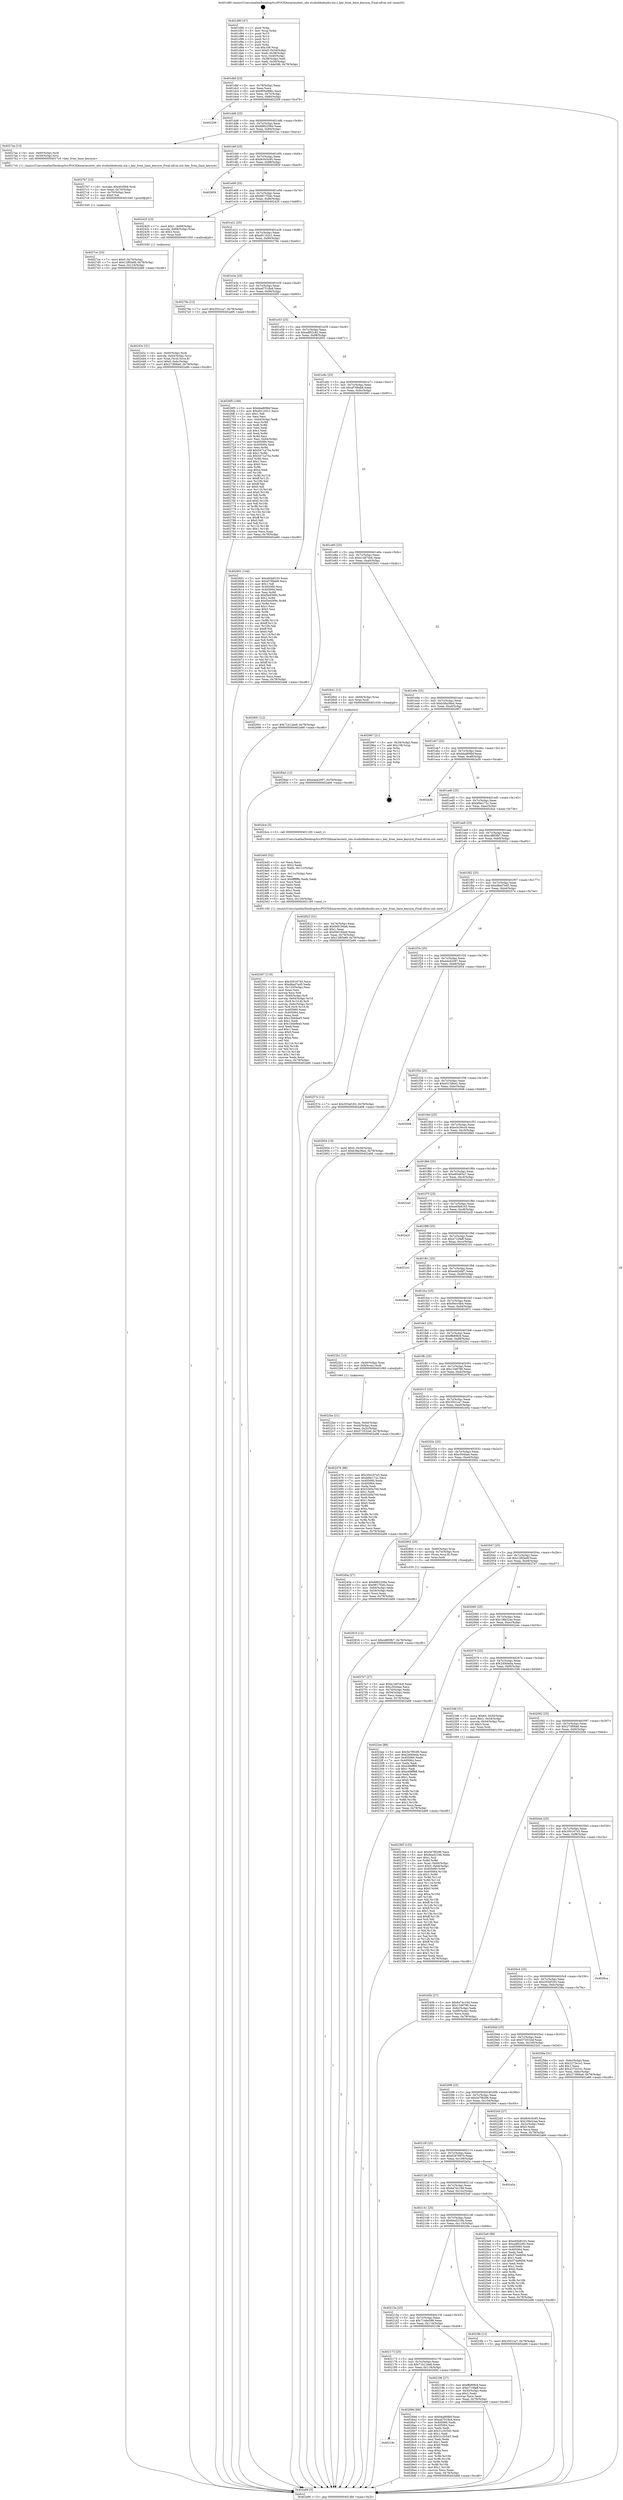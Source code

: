 digraph "0x401d90" {
  label = "0x401d90 (/mnt/c/Users/mathe/Desktop/tcc/POCII/binaries/extr_obs-studiolibobsobs-nix.c_key_from_base_keysym_Final-ollvm.out::main(0))"
  labelloc = "t"
  node[shape=record]

  Entry [label="",width=0.3,height=0.3,shape=circle,fillcolor=black,style=filled]
  "0x401dbf" [label="{
     0x401dbf [23]\l
     | [instrs]\l
     &nbsp;&nbsp;0x401dbf \<+3\>: mov -0x78(%rbp),%eax\l
     &nbsp;&nbsp;0x401dc2 \<+2\>: mov %eax,%ecx\l
     &nbsp;&nbsp;0x401dc4 \<+6\>: sub $0x805a996c,%ecx\l
     &nbsp;&nbsp;0x401dca \<+3\>: mov %eax,-0x7c(%rbp)\l
     &nbsp;&nbsp;0x401dcd \<+3\>: mov %ecx,-0x80(%rbp)\l
     &nbsp;&nbsp;0x401dd0 \<+6\>: je 0000000000402209 \<main+0x479\>\l
  }"]
  "0x402209" [label="{
     0x402209\l
  }", style=dashed]
  "0x401dd6" [label="{
     0x401dd6 [25]\l
     | [instrs]\l
     &nbsp;&nbsp;0x401dd6 \<+5\>: jmp 0000000000401ddb \<main+0x4b\>\l
     &nbsp;&nbsp;0x401ddb \<+3\>: mov -0x7c(%rbp),%eax\l
     &nbsp;&nbsp;0x401dde \<+5\>: sub $0x8882206e,%eax\l
     &nbsp;&nbsp;0x401de3 \<+6\>: mov %eax,-0x84(%rbp)\l
     &nbsp;&nbsp;0x401de9 \<+6\>: je 00000000004027aa \<main+0xa1a\>\l
  }"]
  Exit [label="",width=0.3,height=0.3,shape=circle,fillcolor=black,style=filled,peripheries=2]
  "0x4027aa" [label="{
     0x4027aa [13]\l
     | [instrs]\l
     &nbsp;&nbsp;0x4027aa \<+4\>: mov -0x60(%rbp),%rdi\l
     &nbsp;&nbsp;0x4027ae \<+4\>: mov -0x50(%rbp),%rsi\l
     &nbsp;&nbsp;0x4027b2 \<+5\>: call 00000000004017c0 \<key_from_base_keysym\>\l
     | [calls]\l
     &nbsp;&nbsp;0x4017c0 \{1\} (/mnt/c/Users/mathe/Desktop/tcc/POCII/binaries/extr_obs-studiolibobsobs-nix.c_key_from_base_keysym_Final-ollvm.out::key_from_base_keysym)\l
  }"]
  "0x401def" [label="{
     0x401def [25]\l
     | [instrs]\l
     &nbsp;&nbsp;0x401def \<+5\>: jmp 0000000000401df4 \<main+0x64\>\l
     &nbsp;&nbsp;0x401df4 \<+3\>: mov -0x7c(%rbp),%eax\l
     &nbsp;&nbsp;0x401df7 \<+5\>: sub $0x8c0c5c95,%eax\l
     &nbsp;&nbsp;0x401dfc \<+6\>: mov %eax,-0x88(%rbp)\l
     &nbsp;&nbsp;0x401e02 \<+6\>: je 0000000000402859 \<main+0xac9\>\l
  }"]
  "0x40284d" [label="{
     0x40284d [12]\l
     | [instrs]\l
     &nbsp;&nbsp;0x40284d \<+7\>: movl $0xe4a42097,-0x78(%rbp)\l
     &nbsp;&nbsp;0x402854 \<+5\>: jmp 0000000000402a66 \<main+0xcd6\>\l
  }"]
  "0x402859" [label="{
     0x402859\l
  }", style=dashed]
  "0x401e08" [label="{
     0x401e08 [25]\l
     | [instrs]\l
     &nbsp;&nbsp;0x401e08 \<+5\>: jmp 0000000000401e0d \<main+0x7d\>\l
     &nbsp;&nbsp;0x401e0d \<+3\>: mov -0x7c(%rbp),%eax\l
     &nbsp;&nbsp;0x401e10 \<+5\>: sub $0x9817f3dc,%eax\l
     &nbsp;&nbsp;0x401e15 \<+6\>: mov %eax,-0x8c(%rbp)\l
     &nbsp;&nbsp;0x401e1b \<+6\>: je 0000000000402425 \<main+0x695\>\l
  }"]
  "0x402816" [label="{
     0x402816 [12]\l
     | [instrs]\l
     &nbsp;&nbsp;0x402816 \<+7\>: movl $0xcd8f3fb7,-0x78(%rbp)\l
     &nbsp;&nbsp;0x40281d \<+5\>: jmp 0000000000402a66 \<main+0xcd6\>\l
  }"]
  "0x402425" [label="{
     0x402425 [23]\l
     | [instrs]\l
     &nbsp;&nbsp;0x402425 \<+7\>: movl $0x1,-0x68(%rbp)\l
     &nbsp;&nbsp;0x40242c \<+4\>: movslq -0x68(%rbp),%rax\l
     &nbsp;&nbsp;0x402430 \<+4\>: shl $0x3,%rax\l
     &nbsp;&nbsp;0x402434 \<+3\>: mov %rax,%rdi\l
     &nbsp;&nbsp;0x402437 \<+5\>: call 0000000000401050 \<malloc@plt\>\l
     | [calls]\l
     &nbsp;&nbsp;0x401050 \{1\} (unknown)\l
  }"]
  "0x401e21" [label="{
     0x401e21 [25]\l
     | [instrs]\l
     &nbsp;&nbsp;0x401e21 \<+5\>: jmp 0000000000401e26 \<main+0x96\>\l
     &nbsp;&nbsp;0x401e26 \<+3\>: mov -0x7c(%rbp),%eax\l
     &nbsp;&nbsp;0x401e29 \<+5\>: sub $0xa91162c1,%eax\l
     &nbsp;&nbsp;0x401e2e \<+6\>: mov %eax,-0x90(%rbp)\l
     &nbsp;&nbsp;0x401e34 \<+6\>: je 000000000040279e \<main+0xa0e\>\l
  }"]
  "0x4027ce" [label="{
     0x4027ce [25]\l
     | [instrs]\l
     &nbsp;&nbsp;0x4027ce \<+7\>: movl $0x0,-0x74(%rbp)\l
     &nbsp;&nbsp;0x4027d5 \<+7\>: movl $0x12f65e6f,-0x78(%rbp)\l
     &nbsp;&nbsp;0x4027dc \<+6\>: mov %eax,-0x124(%rbp)\l
     &nbsp;&nbsp;0x4027e2 \<+5\>: jmp 0000000000402a66 \<main+0xcd6\>\l
  }"]
  "0x40279e" [label="{
     0x40279e [12]\l
     | [instrs]\l
     &nbsp;&nbsp;0x40279e \<+7\>: movl $0x3501ca7,-0x78(%rbp)\l
     &nbsp;&nbsp;0x4027a5 \<+5\>: jmp 0000000000402a66 \<main+0xcd6\>\l
  }"]
  "0x401e3a" [label="{
     0x401e3a [25]\l
     | [instrs]\l
     &nbsp;&nbsp;0x401e3a \<+5\>: jmp 0000000000401e3f \<main+0xaf\>\l
     &nbsp;&nbsp;0x401e3f \<+3\>: mov -0x7c(%rbp),%eax\l
     &nbsp;&nbsp;0x401e42 \<+5\>: sub $0xad7518a4,%eax\l
     &nbsp;&nbsp;0x401e47 \<+6\>: mov %eax,-0x94(%rbp)\l
     &nbsp;&nbsp;0x401e4d \<+6\>: je 00000000004026f5 \<main+0x965\>\l
  }"]
  "0x4027b7" [label="{
     0x4027b7 [23]\l
     | [instrs]\l
     &nbsp;&nbsp;0x4027b7 \<+10\>: movabs $0x4030b6,%rdi\l
     &nbsp;&nbsp;0x4027c1 \<+3\>: mov %eax,-0x70(%rbp)\l
     &nbsp;&nbsp;0x4027c4 \<+3\>: mov -0x70(%rbp),%esi\l
     &nbsp;&nbsp;0x4027c7 \<+2\>: mov $0x0,%al\l
     &nbsp;&nbsp;0x4027c9 \<+5\>: call 0000000000401040 \<printf@plt\>\l
     | [calls]\l
     &nbsp;&nbsp;0x401040 \{1\} (unknown)\l
  }"]
  "0x4026f5" [label="{
     0x4026f5 [169]\l
     | [instrs]\l
     &nbsp;&nbsp;0x4026f5 \<+5\>: mov $0xbba808bf,%eax\l
     &nbsp;&nbsp;0x4026fa \<+5\>: mov $0xa91162c1,%ecx\l
     &nbsp;&nbsp;0x4026ff \<+2\>: mov $0x1,%dl\l
     &nbsp;&nbsp;0x402701 \<+2\>: xor %esi,%esi\l
     &nbsp;&nbsp;0x402703 \<+3\>: mov -0x64(%rbp),%edi\l
     &nbsp;&nbsp;0x402706 \<+3\>: mov %esi,%r8d\l
     &nbsp;&nbsp;0x402709 \<+3\>: sub %edi,%r8d\l
     &nbsp;&nbsp;0x40270c \<+2\>: mov %esi,%edi\l
     &nbsp;&nbsp;0x40270e \<+3\>: sub $0x1,%edi\l
     &nbsp;&nbsp;0x402711 \<+3\>: add %edi,%r8d\l
     &nbsp;&nbsp;0x402714 \<+3\>: sub %r8d,%esi\l
     &nbsp;&nbsp;0x402717 \<+3\>: mov %esi,-0x64(%rbp)\l
     &nbsp;&nbsp;0x40271a \<+7\>: mov 0x405060,%esi\l
     &nbsp;&nbsp;0x402721 \<+7\>: mov 0x405064,%edi\l
     &nbsp;&nbsp;0x402728 \<+3\>: mov %esi,%r8d\l
     &nbsp;&nbsp;0x40272b \<+7\>: add $0x5471a75a,%r8d\l
     &nbsp;&nbsp;0x402732 \<+4\>: sub $0x1,%r8d\l
     &nbsp;&nbsp;0x402736 \<+7\>: sub $0x5471a75a,%r8d\l
     &nbsp;&nbsp;0x40273d \<+4\>: imul %r8d,%esi\l
     &nbsp;&nbsp;0x402741 \<+3\>: and $0x1,%esi\l
     &nbsp;&nbsp;0x402744 \<+3\>: cmp $0x0,%esi\l
     &nbsp;&nbsp;0x402747 \<+4\>: sete %r9b\l
     &nbsp;&nbsp;0x40274b \<+3\>: cmp $0xa,%edi\l
     &nbsp;&nbsp;0x40274e \<+4\>: setl %r10b\l
     &nbsp;&nbsp;0x402752 \<+3\>: mov %r9b,%r11b\l
     &nbsp;&nbsp;0x402755 \<+4\>: xor $0xff,%r11b\l
     &nbsp;&nbsp;0x402759 \<+3\>: mov %r10b,%bl\l
     &nbsp;&nbsp;0x40275c \<+3\>: xor $0xff,%bl\l
     &nbsp;&nbsp;0x40275f \<+3\>: xor $0x0,%dl\l
     &nbsp;&nbsp;0x402762 \<+3\>: mov %r11b,%r14b\l
     &nbsp;&nbsp;0x402765 \<+4\>: and $0x0,%r14b\l
     &nbsp;&nbsp;0x402769 \<+3\>: and %dl,%r9b\l
     &nbsp;&nbsp;0x40276c \<+3\>: mov %bl,%r15b\l
     &nbsp;&nbsp;0x40276f \<+4\>: and $0x0,%r15b\l
     &nbsp;&nbsp;0x402773 \<+3\>: and %dl,%r10b\l
     &nbsp;&nbsp;0x402776 \<+3\>: or %r9b,%r14b\l
     &nbsp;&nbsp;0x402779 \<+3\>: or %r10b,%r15b\l
     &nbsp;&nbsp;0x40277c \<+3\>: xor %r15b,%r14b\l
     &nbsp;&nbsp;0x40277f \<+3\>: or %bl,%r11b\l
     &nbsp;&nbsp;0x402782 \<+4\>: xor $0xff,%r11b\l
     &nbsp;&nbsp;0x402786 \<+3\>: or $0x0,%dl\l
     &nbsp;&nbsp;0x402789 \<+3\>: and %dl,%r11b\l
     &nbsp;&nbsp;0x40278c \<+3\>: or %r11b,%r14b\l
     &nbsp;&nbsp;0x40278f \<+4\>: test $0x1,%r14b\l
     &nbsp;&nbsp;0x402793 \<+3\>: cmovne %ecx,%eax\l
     &nbsp;&nbsp;0x402796 \<+3\>: mov %eax,-0x78(%rbp)\l
     &nbsp;&nbsp;0x402799 \<+5\>: jmp 0000000000402a66 \<main+0xcd6\>\l
  }"]
  "0x401e53" [label="{
     0x401e53 [25]\l
     | [instrs]\l
     &nbsp;&nbsp;0x401e53 \<+5\>: jmp 0000000000401e58 \<main+0xc8\>\l
     &nbsp;&nbsp;0x401e58 \<+3\>: mov -0x7c(%rbp),%eax\l
     &nbsp;&nbsp;0x401e5b \<+5\>: sub $0xadf02c82,%eax\l
     &nbsp;&nbsp;0x401e60 \<+6\>: mov %eax,-0x98(%rbp)\l
     &nbsp;&nbsp;0x401e66 \<+6\>: je 0000000000402601 \<main+0x871\>\l
  }"]
  "0x40218c" [label="{
     0x40218c\l
  }", style=dashed]
  "0x402601" [label="{
     0x402601 [144]\l
     | [instrs]\l
     &nbsp;&nbsp;0x402601 \<+5\>: mov $0xe65b8103,%eax\l
     &nbsp;&nbsp;0x402606 \<+5\>: mov $0xaf768ab8,%ecx\l
     &nbsp;&nbsp;0x40260b \<+2\>: mov $0x1,%dl\l
     &nbsp;&nbsp;0x40260d \<+7\>: mov 0x405060,%esi\l
     &nbsp;&nbsp;0x402614 \<+7\>: mov 0x405064,%edi\l
     &nbsp;&nbsp;0x40261b \<+3\>: mov %esi,%r8d\l
     &nbsp;&nbsp;0x40261e \<+7\>: sub $0xf5e4569c,%r8d\l
     &nbsp;&nbsp;0x402625 \<+4\>: sub $0x1,%r8d\l
     &nbsp;&nbsp;0x402629 \<+7\>: add $0xf5e4569c,%r8d\l
     &nbsp;&nbsp;0x402630 \<+4\>: imul %r8d,%esi\l
     &nbsp;&nbsp;0x402634 \<+3\>: and $0x1,%esi\l
     &nbsp;&nbsp;0x402637 \<+3\>: cmp $0x0,%esi\l
     &nbsp;&nbsp;0x40263a \<+4\>: sete %r9b\l
     &nbsp;&nbsp;0x40263e \<+3\>: cmp $0xa,%edi\l
     &nbsp;&nbsp;0x402641 \<+4\>: setl %r10b\l
     &nbsp;&nbsp;0x402645 \<+3\>: mov %r9b,%r11b\l
     &nbsp;&nbsp;0x402648 \<+4\>: xor $0xff,%r11b\l
     &nbsp;&nbsp;0x40264c \<+3\>: mov %r10b,%bl\l
     &nbsp;&nbsp;0x40264f \<+3\>: xor $0xff,%bl\l
     &nbsp;&nbsp;0x402652 \<+3\>: xor $0x0,%dl\l
     &nbsp;&nbsp;0x402655 \<+3\>: mov %r11b,%r14b\l
     &nbsp;&nbsp;0x402658 \<+4\>: and $0x0,%r14b\l
     &nbsp;&nbsp;0x40265c \<+3\>: and %dl,%r9b\l
     &nbsp;&nbsp;0x40265f \<+3\>: mov %bl,%r15b\l
     &nbsp;&nbsp;0x402662 \<+4\>: and $0x0,%r15b\l
     &nbsp;&nbsp;0x402666 \<+3\>: and %dl,%r10b\l
     &nbsp;&nbsp;0x402669 \<+3\>: or %r9b,%r14b\l
     &nbsp;&nbsp;0x40266c \<+3\>: or %r10b,%r15b\l
     &nbsp;&nbsp;0x40266f \<+3\>: xor %r15b,%r14b\l
     &nbsp;&nbsp;0x402672 \<+3\>: or %bl,%r11b\l
     &nbsp;&nbsp;0x402675 \<+4\>: xor $0xff,%r11b\l
     &nbsp;&nbsp;0x402679 \<+3\>: or $0x0,%dl\l
     &nbsp;&nbsp;0x40267c \<+3\>: and %dl,%r11b\l
     &nbsp;&nbsp;0x40267f \<+3\>: or %r11b,%r14b\l
     &nbsp;&nbsp;0x402682 \<+4\>: test $0x1,%r14b\l
     &nbsp;&nbsp;0x402686 \<+3\>: cmovne %ecx,%eax\l
     &nbsp;&nbsp;0x402689 \<+3\>: mov %eax,-0x78(%rbp)\l
     &nbsp;&nbsp;0x40268c \<+5\>: jmp 0000000000402a66 \<main+0xcd6\>\l
  }"]
  "0x401e6c" [label="{
     0x401e6c [25]\l
     | [instrs]\l
     &nbsp;&nbsp;0x401e6c \<+5\>: jmp 0000000000401e71 \<main+0xe1\>\l
     &nbsp;&nbsp;0x401e71 \<+3\>: mov -0x7c(%rbp),%eax\l
     &nbsp;&nbsp;0x401e74 \<+5\>: sub $0xaf768ab8,%eax\l
     &nbsp;&nbsp;0x401e79 \<+6\>: mov %eax,-0x9c(%rbp)\l
     &nbsp;&nbsp;0x401e7f \<+6\>: je 0000000000402691 \<main+0x901\>\l
  }"]
  "0x40269d" [label="{
     0x40269d [88]\l
     | [instrs]\l
     &nbsp;&nbsp;0x40269d \<+5\>: mov $0xbba808bf,%eax\l
     &nbsp;&nbsp;0x4026a2 \<+5\>: mov $0xad7518a4,%ecx\l
     &nbsp;&nbsp;0x4026a7 \<+7\>: mov 0x405060,%edx\l
     &nbsp;&nbsp;0x4026ae \<+7\>: mov 0x405064,%esi\l
     &nbsp;&nbsp;0x4026b5 \<+2\>: mov %edx,%edi\l
     &nbsp;&nbsp;0x4026b7 \<+6\>: add $0x31c5c545,%edi\l
     &nbsp;&nbsp;0x4026bd \<+3\>: sub $0x1,%edi\l
     &nbsp;&nbsp;0x4026c0 \<+6\>: sub $0x31c5c545,%edi\l
     &nbsp;&nbsp;0x4026c6 \<+3\>: imul %edi,%edx\l
     &nbsp;&nbsp;0x4026c9 \<+3\>: and $0x1,%edx\l
     &nbsp;&nbsp;0x4026cc \<+3\>: cmp $0x0,%edx\l
     &nbsp;&nbsp;0x4026cf \<+4\>: sete %r8b\l
     &nbsp;&nbsp;0x4026d3 \<+3\>: cmp $0xa,%esi\l
     &nbsp;&nbsp;0x4026d6 \<+4\>: setl %r9b\l
     &nbsp;&nbsp;0x4026da \<+3\>: mov %r8b,%r10b\l
     &nbsp;&nbsp;0x4026dd \<+3\>: and %r9b,%r10b\l
     &nbsp;&nbsp;0x4026e0 \<+3\>: xor %r9b,%r8b\l
     &nbsp;&nbsp;0x4026e3 \<+3\>: or %r8b,%r10b\l
     &nbsp;&nbsp;0x4026e6 \<+4\>: test $0x1,%r10b\l
     &nbsp;&nbsp;0x4026ea \<+3\>: cmovne %ecx,%eax\l
     &nbsp;&nbsp;0x4026ed \<+3\>: mov %eax,-0x78(%rbp)\l
     &nbsp;&nbsp;0x4026f0 \<+5\>: jmp 0000000000402a66 \<main+0xcd6\>\l
  }"]
  "0x402691" [label="{
     0x402691 [12]\l
     | [instrs]\l
     &nbsp;&nbsp;0x402691 \<+7\>: movl $0x71b12ee6,-0x78(%rbp)\l
     &nbsp;&nbsp;0x402698 \<+5\>: jmp 0000000000402a66 \<main+0xcd6\>\l
  }"]
  "0x401e85" [label="{
     0x401e85 [25]\l
     | [instrs]\l
     &nbsp;&nbsp;0x401e85 \<+5\>: jmp 0000000000401e8a \<main+0xfa\>\l
     &nbsp;&nbsp;0x401e8a \<+3\>: mov -0x7c(%rbp),%eax\l
     &nbsp;&nbsp;0x401e8d \<+5\>: sub $0xb1487dc6,%eax\l
     &nbsp;&nbsp;0x401e92 \<+6\>: mov %eax,-0xa0(%rbp)\l
     &nbsp;&nbsp;0x401e98 \<+6\>: je 0000000000402841 \<main+0xab1\>\l
  }"]
  "0x402507" [label="{
     0x402507 [119]\l
     | [instrs]\l
     &nbsp;&nbsp;0x402507 \<+5\>: mov $0x35016745,%ecx\l
     &nbsp;&nbsp;0x40250c \<+5\>: mov $0xd8ad7a45,%edx\l
     &nbsp;&nbsp;0x402511 \<+6\>: mov -0x120(%rbp),%esi\l
     &nbsp;&nbsp;0x402517 \<+3\>: imul %eax,%esi\l
     &nbsp;&nbsp;0x40251a \<+3\>: movslq %esi,%r8\l
     &nbsp;&nbsp;0x40251d \<+4\>: mov -0x60(%rbp),%r9\l
     &nbsp;&nbsp;0x402521 \<+4\>: movslq -0x64(%rbp),%r10\l
     &nbsp;&nbsp;0x402525 \<+4\>: mov (%r9,%r10,8),%r9\l
     &nbsp;&nbsp;0x402529 \<+4\>: movslq -0x6c(%rbp),%r10\l
     &nbsp;&nbsp;0x40252d \<+4\>: mov %r8,(%r9,%r10,8)\l
     &nbsp;&nbsp;0x402531 \<+7\>: mov 0x405060,%eax\l
     &nbsp;&nbsp;0x402538 \<+7\>: mov 0x405064,%esi\l
     &nbsp;&nbsp;0x40253f \<+2\>: mov %eax,%edi\l
     &nbsp;&nbsp;0x402541 \<+6\>: add $0x15bb9ea5,%edi\l
     &nbsp;&nbsp;0x402547 \<+3\>: sub $0x1,%edi\l
     &nbsp;&nbsp;0x40254a \<+6\>: sub $0x15bb9ea5,%edi\l
     &nbsp;&nbsp;0x402550 \<+3\>: imul %edi,%eax\l
     &nbsp;&nbsp;0x402553 \<+3\>: and $0x1,%eax\l
     &nbsp;&nbsp;0x402556 \<+3\>: cmp $0x0,%eax\l
     &nbsp;&nbsp;0x402559 \<+4\>: sete %r11b\l
     &nbsp;&nbsp;0x40255d \<+3\>: cmp $0xa,%esi\l
     &nbsp;&nbsp;0x402560 \<+3\>: setl %bl\l
     &nbsp;&nbsp;0x402563 \<+3\>: mov %r11b,%r14b\l
     &nbsp;&nbsp;0x402566 \<+3\>: and %bl,%r14b\l
     &nbsp;&nbsp;0x402569 \<+3\>: xor %bl,%r11b\l
     &nbsp;&nbsp;0x40256c \<+3\>: or %r11b,%r14b\l
     &nbsp;&nbsp;0x40256f \<+4\>: test $0x1,%r14b\l
     &nbsp;&nbsp;0x402573 \<+3\>: cmovne %edx,%ecx\l
     &nbsp;&nbsp;0x402576 \<+3\>: mov %ecx,-0x78(%rbp)\l
     &nbsp;&nbsp;0x402579 \<+5\>: jmp 0000000000402a66 \<main+0xcd6\>\l
  }"]
  "0x402841" [label="{
     0x402841 [12]\l
     | [instrs]\l
     &nbsp;&nbsp;0x402841 \<+4\>: mov -0x60(%rbp),%rax\l
     &nbsp;&nbsp;0x402845 \<+3\>: mov %rax,%rdi\l
     &nbsp;&nbsp;0x402848 \<+5\>: call 0000000000401030 \<free@plt\>\l
     | [calls]\l
     &nbsp;&nbsp;0x401030 \{1\} (unknown)\l
  }"]
  "0x401e9e" [label="{
     0x401e9e [25]\l
     | [instrs]\l
     &nbsp;&nbsp;0x401e9e \<+5\>: jmp 0000000000401ea3 \<main+0x113\>\l
     &nbsp;&nbsp;0x401ea3 \<+3\>: mov -0x7c(%rbp),%eax\l
     &nbsp;&nbsp;0x401ea6 \<+5\>: sub $0xb38a38a4,%eax\l
     &nbsp;&nbsp;0x401eab \<+6\>: mov %eax,-0xa4(%rbp)\l
     &nbsp;&nbsp;0x401eb1 \<+6\>: je 0000000000402967 \<main+0xbd7\>\l
  }"]
  "0x4024d3" [label="{
     0x4024d3 [52]\l
     | [instrs]\l
     &nbsp;&nbsp;0x4024d3 \<+2\>: xor %ecx,%ecx\l
     &nbsp;&nbsp;0x4024d5 \<+5\>: mov $0x2,%edx\l
     &nbsp;&nbsp;0x4024da \<+6\>: mov %edx,-0x11c(%rbp)\l
     &nbsp;&nbsp;0x4024e0 \<+1\>: cltd\l
     &nbsp;&nbsp;0x4024e1 \<+6\>: mov -0x11c(%rbp),%esi\l
     &nbsp;&nbsp;0x4024e7 \<+2\>: idiv %esi\l
     &nbsp;&nbsp;0x4024e9 \<+6\>: imul $0xfffffffe,%edx,%edx\l
     &nbsp;&nbsp;0x4024ef \<+2\>: mov %ecx,%edi\l
     &nbsp;&nbsp;0x4024f1 \<+2\>: sub %edx,%edi\l
     &nbsp;&nbsp;0x4024f3 \<+2\>: mov %ecx,%edx\l
     &nbsp;&nbsp;0x4024f5 \<+3\>: sub $0x1,%edx\l
     &nbsp;&nbsp;0x4024f8 \<+2\>: add %edx,%edi\l
     &nbsp;&nbsp;0x4024fa \<+2\>: sub %edi,%ecx\l
     &nbsp;&nbsp;0x4024fc \<+6\>: mov %ecx,-0x120(%rbp)\l
     &nbsp;&nbsp;0x402502 \<+5\>: call 0000000000401160 \<next_i\>\l
     | [calls]\l
     &nbsp;&nbsp;0x401160 \{1\} (/mnt/c/Users/mathe/Desktop/tcc/POCII/binaries/extr_obs-studiolibobsobs-nix.c_key_from_base_keysym_Final-ollvm.out::next_i)\l
  }"]
  "0x402967" [label="{
     0x402967 [21]\l
     | [instrs]\l
     &nbsp;&nbsp;0x402967 \<+3\>: mov -0x34(%rbp),%eax\l
     &nbsp;&nbsp;0x40296a \<+7\>: add $0x108,%rsp\l
     &nbsp;&nbsp;0x402971 \<+1\>: pop %rbx\l
     &nbsp;&nbsp;0x402972 \<+2\>: pop %r12\l
     &nbsp;&nbsp;0x402974 \<+2\>: pop %r13\l
     &nbsp;&nbsp;0x402976 \<+2\>: pop %r14\l
     &nbsp;&nbsp;0x402978 \<+2\>: pop %r15\l
     &nbsp;&nbsp;0x40297a \<+1\>: pop %rbp\l
     &nbsp;&nbsp;0x40297b \<+1\>: ret\l
  }"]
  "0x401eb7" [label="{
     0x401eb7 [25]\l
     | [instrs]\l
     &nbsp;&nbsp;0x401eb7 \<+5\>: jmp 0000000000401ebc \<main+0x12c\>\l
     &nbsp;&nbsp;0x401ebc \<+3\>: mov -0x7c(%rbp),%eax\l
     &nbsp;&nbsp;0x401ebf \<+5\>: sub $0xbba808bf,%eax\l
     &nbsp;&nbsp;0x401ec4 \<+6\>: mov %eax,-0xa8(%rbp)\l
     &nbsp;&nbsp;0x401eca \<+6\>: je 0000000000402a3b \<main+0xcab\>\l
  }"]
  "0x40243c" [label="{
     0x40243c [31]\l
     | [instrs]\l
     &nbsp;&nbsp;0x40243c \<+4\>: mov -0x60(%rbp),%rdi\l
     &nbsp;&nbsp;0x402440 \<+4\>: movslq -0x64(%rbp),%rcx\l
     &nbsp;&nbsp;0x402444 \<+4\>: mov %rax,(%rdi,%rcx,8)\l
     &nbsp;&nbsp;0x402448 \<+7\>: movl $0x0,-0x6c(%rbp)\l
     &nbsp;&nbsp;0x40244f \<+7\>: movl $0x273f06a6,-0x78(%rbp)\l
     &nbsp;&nbsp;0x402456 \<+5\>: jmp 0000000000402a66 \<main+0xcd6\>\l
  }"]
  "0x402a3b" [label="{
     0x402a3b\l
  }", style=dashed]
  "0x401ed0" [label="{
     0x401ed0 [25]\l
     | [instrs]\l
     &nbsp;&nbsp;0x401ed0 \<+5\>: jmp 0000000000401ed5 \<main+0x145\>\l
     &nbsp;&nbsp;0x401ed5 \<+3\>: mov -0x7c(%rbp),%eax\l
     &nbsp;&nbsp;0x401ed8 \<+5\>: sub $0xbf4e172c,%eax\l
     &nbsp;&nbsp;0x401edd \<+6\>: mov %eax,-0xac(%rbp)\l
     &nbsp;&nbsp;0x401ee3 \<+6\>: je 00000000004024ce \<main+0x73e\>\l
  }"]
  "0x402365" [label="{
     0x402365 [153]\l
     | [instrs]\l
     &nbsp;&nbsp;0x402365 \<+5\>: mov $0x5e7f9296,%ecx\l
     &nbsp;&nbsp;0x40236a \<+5\>: mov $0x6ea5216b,%edx\l
     &nbsp;&nbsp;0x40236f \<+3\>: mov $0x1,%sil\l
     &nbsp;&nbsp;0x402372 \<+3\>: xor %r8d,%r8d\l
     &nbsp;&nbsp;0x402375 \<+4\>: mov %rax,-0x60(%rbp)\l
     &nbsp;&nbsp;0x402379 \<+7\>: movl $0x0,-0x64(%rbp)\l
     &nbsp;&nbsp;0x402380 \<+8\>: mov 0x405060,%r9d\l
     &nbsp;&nbsp;0x402388 \<+8\>: mov 0x405064,%r10d\l
     &nbsp;&nbsp;0x402390 \<+4\>: sub $0x1,%r8d\l
     &nbsp;&nbsp;0x402394 \<+3\>: mov %r9d,%r11d\l
     &nbsp;&nbsp;0x402397 \<+3\>: add %r8d,%r11d\l
     &nbsp;&nbsp;0x40239a \<+4\>: imul %r11d,%r9d\l
     &nbsp;&nbsp;0x40239e \<+4\>: and $0x1,%r9d\l
     &nbsp;&nbsp;0x4023a2 \<+4\>: cmp $0x0,%r9d\l
     &nbsp;&nbsp;0x4023a6 \<+3\>: sete %bl\l
     &nbsp;&nbsp;0x4023a9 \<+4\>: cmp $0xa,%r10d\l
     &nbsp;&nbsp;0x4023ad \<+4\>: setl %r14b\l
     &nbsp;&nbsp;0x4023b1 \<+3\>: mov %bl,%r15b\l
     &nbsp;&nbsp;0x4023b4 \<+4\>: xor $0xff,%r15b\l
     &nbsp;&nbsp;0x4023b8 \<+3\>: mov %r14b,%r12b\l
     &nbsp;&nbsp;0x4023bb \<+4\>: xor $0xff,%r12b\l
     &nbsp;&nbsp;0x4023bf \<+4\>: xor $0x1,%sil\l
     &nbsp;&nbsp;0x4023c3 \<+3\>: mov %r15b,%r13b\l
     &nbsp;&nbsp;0x4023c6 \<+4\>: and $0xff,%r13b\l
     &nbsp;&nbsp;0x4023ca \<+3\>: and %sil,%bl\l
     &nbsp;&nbsp;0x4023cd \<+3\>: mov %r12b,%al\l
     &nbsp;&nbsp;0x4023d0 \<+2\>: and $0xff,%al\l
     &nbsp;&nbsp;0x4023d2 \<+3\>: and %sil,%r14b\l
     &nbsp;&nbsp;0x4023d5 \<+3\>: or %bl,%r13b\l
     &nbsp;&nbsp;0x4023d8 \<+3\>: or %r14b,%al\l
     &nbsp;&nbsp;0x4023db \<+3\>: xor %al,%r13b\l
     &nbsp;&nbsp;0x4023de \<+3\>: or %r12b,%r15b\l
     &nbsp;&nbsp;0x4023e1 \<+4\>: xor $0xff,%r15b\l
     &nbsp;&nbsp;0x4023e5 \<+4\>: or $0x1,%sil\l
     &nbsp;&nbsp;0x4023e9 \<+3\>: and %sil,%r15b\l
     &nbsp;&nbsp;0x4023ec \<+3\>: or %r15b,%r13b\l
     &nbsp;&nbsp;0x4023ef \<+4\>: test $0x1,%r13b\l
     &nbsp;&nbsp;0x4023f3 \<+3\>: cmovne %edx,%ecx\l
     &nbsp;&nbsp;0x4023f6 \<+3\>: mov %ecx,-0x78(%rbp)\l
     &nbsp;&nbsp;0x4023f9 \<+5\>: jmp 0000000000402a66 \<main+0xcd6\>\l
  }"]
  "0x4024ce" [label="{
     0x4024ce [5]\l
     | [instrs]\l
     &nbsp;&nbsp;0x4024ce \<+5\>: call 0000000000401160 \<next_i\>\l
     | [calls]\l
     &nbsp;&nbsp;0x401160 \{1\} (/mnt/c/Users/mathe/Desktop/tcc/POCII/binaries/extr_obs-studiolibobsobs-nix.c_key_from_base_keysym_Final-ollvm.out::next_i)\l
  }"]
  "0x401ee9" [label="{
     0x401ee9 [25]\l
     | [instrs]\l
     &nbsp;&nbsp;0x401ee9 \<+5\>: jmp 0000000000401eee \<main+0x15e\>\l
     &nbsp;&nbsp;0x401eee \<+3\>: mov -0x7c(%rbp),%eax\l
     &nbsp;&nbsp;0x401ef1 \<+5\>: sub $0xcd8f3fb7,%eax\l
     &nbsp;&nbsp;0x401ef6 \<+6\>: mov %eax,-0xb0(%rbp)\l
     &nbsp;&nbsp;0x401efc \<+6\>: je 0000000000402822 \<main+0xa92\>\l
  }"]
  "0x4022be" [label="{
     0x4022be [21]\l
     | [instrs]\l
     &nbsp;&nbsp;0x4022be \<+3\>: mov %eax,-0x44(%rbp)\l
     &nbsp;&nbsp;0x4022c1 \<+3\>: mov -0x44(%rbp),%eax\l
     &nbsp;&nbsp;0x4022c4 \<+3\>: mov %eax,-0x2c(%rbp)\l
     &nbsp;&nbsp;0x4022c7 \<+7\>: movl $0x573532ef,-0x78(%rbp)\l
     &nbsp;&nbsp;0x4022ce \<+5\>: jmp 0000000000402a66 \<main+0xcd6\>\l
  }"]
  "0x402822" [label="{
     0x402822 [31]\l
     | [instrs]\l
     &nbsp;&nbsp;0x402822 \<+3\>: mov -0x74(%rbp),%eax\l
     &nbsp;&nbsp;0x402825 \<+5\>: add $0x940184a6,%eax\l
     &nbsp;&nbsp;0x40282a \<+3\>: add $0x1,%eax\l
     &nbsp;&nbsp;0x40282d \<+5\>: sub $0x940184a6,%eax\l
     &nbsp;&nbsp;0x402832 \<+3\>: mov %eax,-0x74(%rbp)\l
     &nbsp;&nbsp;0x402835 \<+7\>: movl $0x12f65e6f,-0x78(%rbp)\l
     &nbsp;&nbsp;0x40283c \<+5\>: jmp 0000000000402a66 \<main+0xcd6\>\l
  }"]
  "0x401f02" [label="{
     0x401f02 [25]\l
     | [instrs]\l
     &nbsp;&nbsp;0x401f02 \<+5\>: jmp 0000000000401f07 \<main+0x177\>\l
     &nbsp;&nbsp;0x401f07 \<+3\>: mov -0x7c(%rbp),%eax\l
     &nbsp;&nbsp;0x401f0a \<+5\>: sub $0xd8ad7a45,%eax\l
     &nbsp;&nbsp;0x401f0f \<+6\>: mov %eax,-0xb4(%rbp)\l
     &nbsp;&nbsp;0x401f15 \<+6\>: je 000000000040257e \<main+0x7ee\>\l
  }"]
  "0x401d90" [label="{
     0x401d90 [47]\l
     | [instrs]\l
     &nbsp;&nbsp;0x401d90 \<+1\>: push %rbp\l
     &nbsp;&nbsp;0x401d91 \<+3\>: mov %rsp,%rbp\l
     &nbsp;&nbsp;0x401d94 \<+2\>: push %r15\l
     &nbsp;&nbsp;0x401d96 \<+2\>: push %r14\l
     &nbsp;&nbsp;0x401d98 \<+2\>: push %r13\l
     &nbsp;&nbsp;0x401d9a \<+2\>: push %r12\l
     &nbsp;&nbsp;0x401d9c \<+1\>: push %rbx\l
     &nbsp;&nbsp;0x401d9d \<+7\>: sub $0x108,%rsp\l
     &nbsp;&nbsp;0x401da4 \<+7\>: movl $0x0,-0x34(%rbp)\l
     &nbsp;&nbsp;0x401dab \<+3\>: mov %edi,-0x38(%rbp)\l
     &nbsp;&nbsp;0x401dae \<+4\>: mov %rsi,-0x40(%rbp)\l
     &nbsp;&nbsp;0x401db2 \<+3\>: mov -0x38(%rbp),%edi\l
     &nbsp;&nbsp;0x401db5 \<+3\>: mov %edi,-0x30(%rbp)\l
     &nbsp;&nbsp;0x401db8 \<+7\>: movl $0x714de588,-0x78(%rbp)\l
  }"]
  "0x40257e" [label="{
     0x40257e [12]\l
     | [instrs]\l
     &nbsp;&nbsp;0x40257e \<+7\>: movl $0x355af183,-0x78(%rbp)\l
     &nbsp;&nbsp;0x402585 \<+5\>: jmp 0000000000402a66 \<main+0xcd6\>\l
  }"]
  "0x401f1b" [label="{
     0x401f1b [25]\l
     | [instrs]\l
     &nbsp;&nbsp;0x401f1b \<+5\>: jmp 0000000000401f20 \<main+0x190\>\l
     &nbsp;&nbsp;0x401f20 \<+3\>: mov -0x7c(%rbp),%eax\l
     &nbsp;&nbsp;0x401f23 \<+5\>: sub $0xe4a42097,%eax\l
     &nbsp;&nbsp;0x401f28 \<+6\>: mov %eax,-0xb8(%rbp)\l
     &nbsp;&nbsp;0x401f2e \<+6\>: je 0000000000402954 \<main+0xbc4\>\l
  }"]
  "0x402a66" [label="{
     0x402a66 [5]\l
     | [instrs]\l
     &nbsp;&nbsp;0x402a66 \<+5\>: jmp 0000000000401dbf \<main+0x2f\>\l
  }"]
  "0x402954" [label="{
     0x402954 [19]\l
     | [instrs]\l
     &nbsp;&nbsp;0x402954 \<+7\>: movl $0x0,-0x34(%rbp)\l
     &nbsp;&nbsp;0x40295b \<+7\>: movl $0xb38a38a4,-0x78(%rbp)\l
     &nbsp;&nbsp;0x402962 \<+5\>: jmp 0000000000402a66 \<main+0xcd6\>\l
  }"]
  "0x401f34" [label="{
     0x401f34 [25]\l
     | [instrs]\l
     &nbsp;&nbsp;0x401f34 \<+5\>: jmp 0000000000401f39 \<main+0x1a9\>\l
     &nbsp;&nbsp;0x401f39 \<+3\>: mov -0x7c(%rbp),%eax\l
     &nbsp;&nbsp;0x401f3c \<+5\>: sub $0xe5159ba2,%eax\l
     &nbsp;&nbsp;0x401f41 \<+6\>: mov %eax,-0xbc(%rbp)\l
     &nbsp;&nbsp;0x401f47 \<+6\>: je 0000000000402948 \<main+0xbb8\>\l
  }"]
  "0x402173" [label="{
     0x402173 [25]\l
     | [instrs]\l
     &nbsp;&nbsp;0x402173 \<+5\>: jmp 0000000000402178 \<main+0x3e8\>\l
     &nbsp;&nbsp;0x402178 \<+3\>: mov -0x7c(%rbp),%eax\l
     &nbsp;&nbsp;0x40217b \<+5\>: sub $0x71b12ee6,%eax\l
     &nbsp;&nbsp;0x402180 \<+6\>: mov %eax,-0x118(%rbp)\l
     &nbsp;&nbsp;0x402186 \<+6\>: je 000000000040269d \<main+0x90d\>\l
  }"]
  "0x402948" [label="{
     0x402948\l
  }", style=dashed]
  "0x401f4d" [label="{
     0x401f4d [25]\l
     | [instrs]\l
     &nbsp;&nbsp;0x401f4d \<+5\>: jmp 0000000000401f52 \<main+0x1c2\>\l
     &nbsp;&nbsp;0x401f52 \<+3\>: mov -0x7c(%rbp),%eax\l
     &nbsp;&nbsp;0x401f55 \<+5\>: sub $0xe5c39cc9,%eax\l
     &nbsp;&nbsp;0x401f5a \<+6\>: mov %eax,-0xc0(%rbp)\l
     &nbsp;&nbsp;0x401f60 \<+6\>: je 0000000000402865 \<main+0xad5\>\l
  }"]
  "0x402196" [label="{
     0x402196 [27]\l
     | [instrs]\l
     &nbsp;&nbsp;0x402196 \<+5\>: mov $0xffb89fc8,%eax\l
     &nbsp;&nbsp;0x40219b \<+5\>: mov $0xe710faff,%ecx\l
     &nbsp;&nbsp;0x4021a0 \<+3\>: mov -0x30(%rbp),%edx\l
     &nbsp;&nbsp;0x4021a3 \<+3\>: cmp $0x2,%edx\l
     &nbsp;&nbsp;0x4021a6 \<+3\>: cmovne %ecx,%eax\l
     &nbsp;&nbsp;0x4021a9 \<+3\>: mov %eax,-0x78(%rbp)\l
     &nbsp;&nbsp;0x4021ac \<+5\>: jmp 0000000000402a66 \<main+0xcd6\>\l
  }"]
  "0x402865" [label="{
     0x402865\l
  }", style=dashed]
  "0x401f66" [label="{
     0x401f66 [25]\l
     | [instrs]\l
     &nbsp;&nbsp;0x401f66 \<+5\>: jmp 0000000000401f6b \<main+0x1db\>\l
     &nbsp;&nbsp;0x401f6b \<+3\>: mov -0x7c(%rbp),%eax\l
     &nbsp;&nbsp;0x401f6e \<+5\>: sub $0xe60465a7,%eax\l
     &nbsp;&nbsp;0x401f73 \<+6\>: mov %eax,-0xc4(%rbp)\l
     &nbsp;&nbsp;0x401f79 \<+6\>: je 00000000004022a5 \<main+0x515\>\l
  }"]
  "0x40215a" [label="{
     0x40215a [25]\l
     | [instrs]\l
     &nbsp;&nbsp;0x40215a \<+5\>: jmp 000000000040215f \<main+0x3cf\>\l
     &nbsp;&nbsp;0x40215f \<+3\>: mov -0x7c(%rbp),%eax\l
     &nbsp;&nbsp;0x402162 \<+5\>: sub $0x714de588,%eax\l
     &nbsp;&nbsp;0x402167 \<+6\>: mov %eax,-0x114(%rbp)\l
     &nbsp;&nbsp;0x40216d \<+6\>: je 0000000000402196 \<main+0x406\>\l
  }"]
  "0x4022a5" [label="{
     0x4022a5\l
  }", style=dashed]
  "0x401f7f" [label="{
     0x401f7f [25]\l
     | [instrs]\l
     &nbsp;&nbsp;0x401f7f \<+5\>: jmp 0000000000401f84 \<main+0x1f4\>\l
     &nbsp;&nbsp;0x401f84 \<+3\>: mov -0x7c(%rbp),%eax\l
     &nbsp;&nbsp;0x401f87 \<+5\>: sub $0xe65b8103,%eax\l
     &nbsp;&nbsp;0x401f8c \<+6\>: mov %eax,-0xc8(%rbp)\l
     &nbsp;&nbsp;0x401f92 \<+6\>: je 0000000000402a2f \<main+0xc9f\>\l
  }"]
  "0x4023fe" [label="{
     0x4023fe [12]\l
     | [instrs]\l
     &nbsp;&nbsp;0x4023fe \<+7\>: movl $0x3501ca7,-0x78(%rbp)\l
     &nbsp;&nbsp;0x402405 \<+5\>: jmp 0000000000402a66 \<main+0xcd6\>\l
  }"]
  "0x402a2f" [label="{
     0x402a2f\l
  }", style=dashed]
  "0x401f98" [label="{
     0x401f98 [25]\l
     | [instrs]\l
     &nbsp;&nbsp;0x401f98 \<+5\>: jmp 0000000000401f9d \<main+0x20d\>\l
     &nbsp;&nbsp;0x401f9d \<+3\>: mov -0x7c(%rbp),%eax\l
     &nbsp;&nbsp;0x401fa0 \<+5\>: sub $0xe710faff,%eax\l
     &nbsp;&nbsp;0x401fa5 \<+6\>: mov %eax,-0xcc(%rbp)\l
     &nbsp;&nbsp;0x401fab \<+6\>: je 00000000004021b1 \<main+0x421\>\l
  }"]
  "0x402141" [label="{
     0x402141 [25]\l
     | [instrs]\l
     &nbsp;&nbsp;0x402141 \<+5\>: jmp 0000000000402146 \<main+0x3b6\>\l
     &nbsp;&nbsp;0x402146 \<+3\>: mov -0x7c(%rbp),%eax\l
     &nbsp;&nbsp;0x402149 \<+5\>: sub $0x6ea5216b,%eax\l
     &nbsp;&nbsp;0x40214e \<+6\>: mov %eax,-0x110(%rbp)\l
     &nbsp;&nbsp;0x402154 \<+6\>: je 00000000004023fe \<main+0x66e\>\l
  }"]
  "0x4021b1" [label="{
     0x4021b1\l
  }", style=dashed]
  "0x401fb1" [label="{
     0x401fb1 [25]\l
     | [instrs]\l
     &nbsp;&nbsp;0x401fb1 \<+5\>: jmp 0000000000401fb6 \<main+0x226\>\l
     &nbsp;&nbsp;0x401fb6 \<+3\>: mov -0x7c(%rbp),%eax\l
     &nbsp;&nbsp;0x401fb9 \<+5\>: sub $0xedd2ebf7,%eax\l
     &nbsp;&nbsp;0x401fbe \<+6\>: mov %eax,-0xd0(%rbp)\l
     &nbsp;&nbsp;0x401fc4 \<+6\>: je 00000000004028eb \<main+0xb5b\>\l
  }"]
  "0x4025a9" [label="{
     0x4025a9 [88]\l
     | [instrs]\l
     &nbsp;&nbsp;0x4025a9 \<+5\>: mov $0xe65b8103,%eax\l
     &nbsp;&nbsp;0x4025ae \<+5\>: mov $0xadf02c82,%ecx\l
     &nbsp;&nbsp;0x4025b3 \<+7\>: mov 0x405060,%edx\l
     &nbsp;&nbsp;0x4025ba \<+7\>: mov 0x405064,%esi\l
     &nbsp;&nbsp;0x4025c1 \<+2\>: mov %edx,%edi\l
     &nbsp;&nbsp;0x4025c3 \<+6\>: add $0x574a9d56,%edi\l
     &nbsp;&nbsp;0x4025c9 \<+3\>: sub $0x1,%edi\l
     &nbsp;&nbsp;0x4025cc \<+6\>: sub $0x574a9d56,%edi\l
     &nbsp;&nbsp;0x4025d2 \<+3\>: imul %edi,%edx\l
     &nbsp;&nbsp;0x4025d5 \<+3\>: and $0x1,%edx\l
     &nbsp;&nbsp;0x4025d8 \<+3\>: cmp $0x0,%edx\l
     &nbsp;&nbsp;0x4025db \<+4\>: sete %r8b\l
     &nbsp;&nbsp;0x4025df \<+3\>: cmp $0xa,%esi\l
     &nbsp;&nbsp;0x4025e2 \<+4\>: setl %r9b\l
     &nbsp;&nbsp;0x4025e6 \<+3\>: mov %r8b,%r10b\l
     &nbsp;&nbsp;0x4025e9 \<+3\>: and %r9b,%r10b\l
     &nbsp;&nbsp;0x4025ec \<+3\>: xor %r9b,%r8b\l
     &nbsp;&nbsp;0x4025ef \<+3\>: or %r8b,%r10b\l
     &nbsp;&nbsp;0x4025f2 \<+4\>: test $0x1,%r10b\l
     &nbsp;&nbsp;0x4025f6 \<+3\>: cmovne %ecx,%eax\l
     &nbsp;&nbsp;0x4025f9 \<+3\>: mov %eax,-0x78(%rbp)\l
     &nbsp;&nbsp;0x4025fc \<+5\>: jmp 0000000000402a66 \<main+0xcd6\>\l
  }"]
  "0x4028eb" [label="{
     0x4028eb\l
  }", style=dashed]
  "0x401fca" [label="{
     0x401fca [25]\l
     | [instrs]\l
     &nbsp;&nbsp;0x401fca \<+5\>: jmp 0000000000401fcf \<main+0x23f\>\l
     &nbsp;&nbsp;0x401fcf \<+3\>: mov -0x7c(%rbp),%eax\l
     &nbsp;&nbsp;0x401fd2 \<+5\>: sub $0xf0ecc6b4,%eax\l
     &nbsp;&nbsp;0x401fd7 \<+6\>: mov %eax,-0xd4(%rbp)\l
     &nbsp;&nbsp;0x401fdd \<+6\>: je 000000000040297c \<main+0xbec\>\l
  }"]
  "0x402128" [label="{
     0x402128 [25]\l
     | [instrs]\l
     &nbsp;&nbsp;0x402128 \<+5\>: jmp 000000000040212d \<main+0x39d\>\l
     &nbsp;&nbsp;0x40212d \<+3\>: mov -0x7c(%rbp),%eax\l
     &nbsp;&nbsp;0x402130 \<+5\>: sub $0x6a74c19d,%eax\l
     &nbsp;&nbsp;0x402135 \<+6\>: mov %eax,-0x10c(%rbp)\l
     &nbsp;&nbsp;0x40213b \<+6\>: je 00000000004025a9 \<main+0x819\>\l
  }"]
  "0x40297c" [label="{
     0x40297c\l
  }", style=dashed]
  "0x401fe3" [label="{
     0x401fe3 [25]\l
     | [instrs]\l
     &nbsp;&nbsp;0x401fe3 \<+5\>: jmp 0000000000401fe8 \<main+0x258\>\l
     &nbsp;&nbsp;0x401fe8 \<+3\>: mov -0x7c(%rbp),%eax\l
     &nbsp;&nbsp;0x401feb \<+5\>: sub $0xffb89fc8,%eax\l
     &nbsp;&nbsp;0x401ff0 \<+6\>: mov %eax,-0xd8(%rbp)\l
     &nbsp;&nbsp;0x401ff6 \<+6\>: je 00000000004022b1 \<main+0x521\>\l
  }"]
  "0x402a5a" [label="{
     0x402a5a\l
  }", style=dashed]
  "0x4022b1" [label="{
     0x4022b1 [13]\l
     | [instrs]\l
     &nbsp;&nbsp;0x4022b1 \<+4\>: mov -0x40(%rbp),%rax\l
     &nbsp;&nbsp;0x4022b5 \<+4\>: mov 0x8(%rax),%rdi\l
     &nbsp;&nbsp;0x4022b9 \<+5\>: call 0000000000401060 \<atoi@plt\>\l
     | [calls]\l
     &nbsp;&nbsp;0x401060 \{1\} (unknown)\l
  }"]
  "0x401ffc" [label="{
     0x401ffc [25]\l
     | [instrs]\l
     &nbsp;&nbsp;0x401ffc \<+5\>: jmp 0000000000402001 \<main+0x271\>\l
     &nbsp;&nbsp;0x402001 \<+3\>: mov -0x7c(%rbp),%eax\l
     &nbsp;&nbsp;0x402004 \<+5\>: sub $0x1348786,%eax\l
     &nbsp;&nbsp;0x402009 \<+6\>: mov %eax,-0xdc(%rbp)\l
     &nbsp;&nbsp;0x40200f \<+6\>: je 0000000000402476 \<main+0x6e6\>\l
  }"]
  "0x40210f" [label="{
     0x40210f [25]\l
     | [instrs]\l
     &nbsp;&nbsp;0x40210f \<+5\>: jmp 0000000000402114 \<main+0x384\>\l
     &nbsp;&nbsp;0x402114 \<+3\>: mov -0x7c(%rbp),%eax\l
     &nbsp;&nbsp;0x402117 \<+5\>: sub $0x62979679,%eax\l
     &nbsp;&nbsp;0x40211c \<+6\>: mov %eax,-0x108(%rbp)\l
     &nbsp;&nbsp;0x402122 \<+6\>: je 0000000000402a5a \<main+0xcca\>\l
  }"]
  "0x402476" [label="{
     0x402476 [88]\l
     | [instrs]\l
     &nbsp;&nbsp;0x402476 \<+5\>: mov $0x35016745,%eax\l
     &nbsp;&nbsp;0x40247b \<+5\>: mov $0xbf4e172c,%ecx\l
     &nbsp;&nbsp;0x402480 \<+7\>: mov 0x405060,%edx\l
     &nbsp;&nbsp;0x402487 \<+7\>: mov 0x405064,%esi\l
     &nbsp;&nbsp;0x40248e \<+2\>: mov %edx,%edi\l
     &nbsp;&nbsp;0x402490 \<+6\>: add $0x52b0a70d,%edi\l
     &nbsp;&nbsp;0x402496 \<+3\>: sub $0x1,%edi\l
     &nbsp;&nbsp;0x402499 \<+6\>: sub $0x52b0a70d,%edi\l
     &nbsp;&nbsp;0x40249f \<+3\>: imul %edi,%edx\l
     &nbsp;&nbsp;0x4024a2 \<+3\>: and $0x1,%edx\l
     &nbsp;&nbsp;0x4024a5 \<+3\>: cmp $0x0,%edx\l
     &nbsp;&nbsp;0x4024a8 \<+4\>: sete %r8b\l
     &nbsp;&nbsp;0x4024ac \<+3\>: cmp $0xa,%esi\l
     &nbsp;&nbsp;0x4024af \<+4\>: setl %r9b\l
     &nbsp;&nbsp;0x4024b3 \<+3\>: mov %r8b,%r10b\l
     &nbsp;&nbsp;0x4024b6 \<+3\>: and %r9b,%r10b\l
     &nbsp;&nbsp;0x4024b9 \<+3\>: xor %r9b,%r8b\l
     &nbsp;&nbsp;0x4024bc \<+3\>: or %r8b,%r10b\l
     &nbsp;&nbsp;0x4024bf \<+4\>: test $0x1,%r10b\l
     &nbsp;&nbsp;0x4024c3 \<+3\>: cmovne %ecx,%eax\l
     &nbsp;&nbsp;0x4024c6 \<+3\>: mov %eax,-0x78(%rbp)\l
     &nbsp;&nbsp;0x4024c9 \<+5\>: jmp 0000000000402a66 \<main+0xcd6\>\l
  }"]
  "0x402015" [label="{
     0x402015 [25]\l
     | [instrs]\l
     &nbsp;&nbsp;0x402015 \<+5\>: jmp 000000000040201a \<main+0x28a\>\l
     &nbsp;&nbsp;0x40201a \<+3\>: mov -0x7c(%rbp),%eax\l
     &nbsp;&nbsp;0x40201d \<+5\>: sub $0x3501ca7,%eax\l
     &nbsp;&nbsp;0x402022 \<+6\>: mov %eax,-0xe0(%rbp)\l
     &nbsp;&nbsp;0x402028 \<+6\>: je 000000000040240a \<main+0x67a\>\l
  }"]
  "0x402994" [label="{
     0x402994\l
  }", style=dashed]
  "0x40240a" [label="{
     0x40240a [27]\l
     | [instrs]\l
     &nbsp;&nbsp;0x40240a \<+5\>: mov $0x8882206e,%eax\l
     &nbsp;&nbsp;0x40240f \<+5\>: mov $0x9817f3dc,%ecx\l
     &nbsp;&nbsp;0x402414 \<+3\>: mov -0x64(%rbp),%edx\l
     &nbsp;&nbsp;0x402417 \<+3\>: cmp -0x54(%rbp),%edx\l
     &nbsp;&nbsp;0x40241a \<+3\>: cmovl %ecx,%eax\l
     &nbsp;&nbsp;0x40241d \<+3\>: mov %eax,-0x78(%rbp)\l
     &nbsp;&nbsp;0x402420 \<+5\>: jmp 0000000000402a66 \<main+0xcd6\>\l
  }"]
  "0x40202e" [label="{
     0x40202e [25]\l
     | [instrs]\l
     &nbsp;&nbsp;0x40202e \<+5\>: jmp 0000000000402033 \<main+0x2a3\>\l
     &nbsp;&nbsp;0x402033 \<+3\>: mov -0x7c(%rbp),%eax\l
     &nbsp;&nbsp;0x402036 \<+5\>: sub $0xc5044ae,%eax\l
     &nbsp;&nbsp;0x40203b \<+6\>: mov %eax,-0xe4(%rbp)\l
     &nbsp;&nbsp;0x402041 \<+6\>: je 0000000000402802 \<main+0xa72\>\l
  }"]
  "0x4020f6" [label="{
     0x4020f6 [25]\l
     | [instrs]\l
     &nbsp;&nbsp;0x4020f6 \<+5\>: jmp 00000000004020fb \<main+0x36b\>\l
     &nbsp;&nbsp;0x4020fb \<+3\>: mov -0x7c(%rbp),%eax\l
     &nbsp;&nbsp;0x4020fe \<+5\>: sub $0x5e7f9296,%eax\l
     &nbsp;&nbsp;0x402103 \<+6\>: mov %eax,-0x104(%rbp)\l
     &nbsp;&nbsp;0x402109 \<+6\>: je 0000000000402994 \<main+0xc04\>\l
  }"]
  "0x402802" [label="{
     0x402802 [20]\l
     | [instrs]\l
     &nbsp;&nbsp;0x402802 \<+4\>: mov -0x60(%rbp),%rax\l
     &nbsp;&nbsp;0x402806 \<+4\>: movslq -0x74(%rbp),%rcx\l
     &nbsp;&nbsp;0x40280a \<+4\>: mov (%rax,%rcx,8),%rax\l
     &nbsp;&nbsp;0x40280e \<+3\>: mov %rax,%rdi\l
     &nbsp;&nbsp;0x402811 \<+5\>: call 0000000000401030 \<free@plt\>\l
     | [calls]\l
     &nbsp;&nbsp;0x401030 \{1\} (unknown)\l
  }"]
  "0x402047" [label="{
     0x402047 [25]\l
     | [instrs]\l
     &nbsp;&nbsp;0x402047 \<+5\>: jmp 000000000040204c \<main+0x2bc\>\l
     &nbsp;&nbsp;0x40204c \<+3\>: mov -0x7c(%rbp),%eax\l
     &nbsp;&nbsp;0x40204f \<+5\>: sub $0x12f65e6f,%eax\l
     &nbsp;&nbsp;0x402054 \<+6\>: mov %eax,-0xe8(%rbp)\l
     &nbsp;&nbsp;0x40205a \<+6\>: je 00000000004027e7 \<main+0xa57\>\l
  }"]
  "0x4022d3" [label="{
     0x4022d3 [27]\l
     | [instrs]\l
     &nbsp;&nbsp;0x4022d3 \<+5\>: mov $0x8c0c5c95,%eax\l
     &nbsp;&nbsp;0x4022d8 \<+5\>: mov $0x19fa32aa,%ecx\l
     &nbsp;&nbsp;0x4022dd \<+3\>: mov -0x2c(%rbp),%edx\l
     &nbsp;&nbsp;0x4022e0 \<+3\>: cmp $0x0,%edx\l
     &nbsp;&nbsp;0x4022e3 \<+3\>: cmove %ecx,%eax\l
     &nbsp;&nbsp;0x4022e6 \<+3\>: mov %eax,-0x78(%rbp)\l
     &nbsp;&nbsp;0x4022e9 \<+5\>: jmp 0000000000402a66 \<main+0xcd6\>\l
  }"]
  "0x4027e7" [label="{
     0x4027e7 [27]\l
     | [instrs]\l
     &nbsp;&nbsp;0x4027e7 \<+5\>: mov $0xb1487dc6,%eax\l
     &nbsp;&nbsp;0x4027ec \<+5\>: mov $0xc5044ae,%ecx\l
     &nbsp;&nbsp;0x4027f1 \<+3\>: mov -0x74(%rbp),%edx\l
     &nbsp;&nbsp;0x4027f4 \<+3\>: cmp -0x54(%rbp),%edx\l
     &nbsp;&nbsp;0x4027f7 \<+3\>: cmovl %ecx,%eax\l
     &nbsp;&nbsp;0x4027fa \<+3\>: mov %eax,-0x78(%rbp)\l
     &nbsp;&nbsp;0x4027fd \<+5\>: jmp 0000000000402a66 \<main+0xcd6\>\l
  }"]
  "0x402060" [label="{
     0x402060 [25]\l
     | [instrs]\l
     &nbsp;&nbsp;0x402060 \<+5\>: jmp 0000000000402065 \<main+0x2d5\>\l
     &nbsp;&nbsp;0x402065 \<+3\>: mov -0x7c(%rbp),%eax\l
     &nbsp;&nbsp;0x402068 \<+5\>: sub $0x19fa32aa,%eax\l
     &nbsp;&nbsp;0x40206d \<+6\>: mov %eax,-0xec(%rbp)\l
     &nbsp;&nbsp;0x402073 \<+6\>: je 00000000004022ee \<main+0x55e\>\l
  }"]
  "0x4020dd" [label="{
     0x4020dd [25]\l
     | [instrs]\l
     &nbsp;&nbsp;0x4020dd \<+5\>: jmp 00000000004020e2 \<main+0x352\>\l
     &nbsp;&nbsp;0x4020e2 \<+3\>: mov -0x7c(%rbp),%eax\l
     &nbsp;&nbsp;0x4020e5 \<+5\>: sub $0x573532ef,%eax\l
     &nbsp;&nbsp;0x4020ea \<+6\>: mov %eax,-0x100(%rbp)\l
     &nbsp;&nbsp;0x4020f0 \<+6\>: je 00000000004022d3 \<main+0x543\>\l
  }"]
  "0x4022ee" [label="{
     0x4022ee [88]\l
     | [instrs]\l
     &nbsp;&nbsp;0x4022ee \<+5\>: mov $0x5e7f9296,%eax\l
     &nbsp;&nbsp;0x4022f3 \<+5\>: mov $0x24f40e0a,%ecx\l
     &nbsp;&nbsp;0x4022f8 \<+7\>: mov 0x405060,%edx\l
     &nbsp;&nbsp;0x4022ff \<+7\>: mov 0x405064,%esi\l
     &nbsp;&nbsp;0x402306 \<+2\>: mov %edx,%edi\l
     &nbsp;&nbsp;0x402308 \<+6\>: sub $0xe4feff68,%edi\l
     &nbsp;&nbsp;0x40230e \<+3\>: sub $0x1,%edi\l
     &nbsp;&nbsp;0x402311 \<+6\>: add $0xe4feff68,%edi\l
     &nbsp;&nbsp;0x402317 \<+3\>: imul %edi,%edx\l
     &nbsp;&nbsp;0x40231a \<+3\>: and $0x1,%edx\l
     &nbsp;&nbsp;0x40231d \<+3\>: cmp $0x0,%edx\l
     &nbsp;&nbsp;0x402320 \<+4\>: sete %r8b\l
     &nbsp;&nbsp;0x402324 \<+3\>: cmp $0xa,%esi\l
     &nbsp;&nbsp;0x402327 \<+4\>: setl %r9b\l
     &nbsp;&nbsp;0x40232b \<+3\>: mov %r8b,%r10b\l
     &nbsp;&nbsp;0x40232e \<+3\>: and %r9b,%r10b\l
     &nbsp;&nbsp;0x402331 \<+3\>: xor %r9b,%r8b\l
     &nbsp;&nbsp;0x402334 \<+3\>: or %r8b,%r10b\l
     &nbsp;&nbsp;0x402337 \<+4\>: test $0x1,%r10b\l
     &nbsp;&nbsp;0x40233b \<+3\>: cmovne %ecx,%eax\l
     &nbsp;&nbsp;0x40233e \<+3\>: mov %eax,-0x78(%rbp)\l
     &nbsp;&nbsp;0x402341 \<+5\>: jmp 0000000000402a66 \<main+0xcd6\>\l
  }"]
  "0x402079" [label="{
     0x402079 [25]\l
     | [instrs]\l
     &nbsp;&nbsp;0x402079 \<+5\>: jmp 000000000040207e \<main+0x2ee\>\l
     &nbsp;&nbsp;0x40207e \<+3\>: mov -0x7c(%rbp),%eax\l
     &nbsp;&nbsp;0x402081 \<+5\>: sub $0x24f40e0a,%eax\l
     &nbsp;&nbsp;0x402086 \<+6\>: mov %eax,-0xf0(%rbp)\l
     &nbsp;&nbsp;0x40208c \<+6\>: je 0000000000402346 \<main+0x5b6\>\l
  }"]
  "0x40258a" [label="{
     0x40258a [31]\l
     | [instrs]\l
     &nbsp;&nbsp;0x40258a \<+3\>: mov -0x6c(%rbp),%eax\l
     &nbsp;&nbsp;0x40258d \<+5\>: sub $0x2272e1e1,%eax\l
     &nbsp;&nbsp;0x402592 \<+3\>: add $0x1,%eax\l
     &nbsp;&nbsp;0x402595 \<+5\>: add $0x2272e1e1,%eax\l
     &nbsp;&nbsp;0x40259a \<+3\>: mov %eax,-0x6c(%rbp)\l
     &nbsp;&nbsp;0x40259d \<+7\>: movl $0x273f06a6,-0x78(%rbp)\l
     &nbsp;&nbsp;0x4025a4 \<+5\>: jmp 0000000000402a66 \<main+0xcd6\>\l
  }"]
  "0x402346" [label="{
     0x402346 [31]\l
     | [instrs]\l
     &nbsp;&nbsp;0x402346 \<+8\>: movq $0x64,-0x50(%rbp)\l
     &nbsp;&nbsp;0x40234e \<+7\>: movl $0x1,-0x54(%rbp)\l
     &nbsp;&nbsp;0x402355 \<+4\>: movslq -0x54(%rbp),%rax\l
     &nbsp;&nbsp;0x402359 \<+4\>: shl $0x3,%rax\l
     &nbsp;&nbsp;0x40235d \<+3\>: mov %rax,%rdi\l
     &nbsp;&nbsp;0x402360 \<+5\>: call 0000000000401050 \<malloc@plt\>\l
     | [calls]\l
     &nbsp;&nbsp;0x401050 \{1\} (unknown)\l
  }"]
  "0x402092" [label="{
     0x402092 [25]\l
     | [instrs]\l
     &nbsp;&nbsp;0x402092 \<+5\>: jmp 0000000000402097 \<main+0x307\>\l
     &nbsp;&nbsp;0x402097 \<+3\>: mov -0x7c(%rbp),%eax\l
     &nbsp;&nbsp;0x40209a \<+5\>: sub $0x273f06a6,%eax\l
     &nbsp;&nbsp;0x40209f \<+6\>: mov %eax,-0xf4(%rbp)\l
     &nbsp;&nbsp;0x4020a5 \<+6\>: je 000000000040245b \<main+0x6cb\>\l
  }"]
  "0x4020c4" [label="{
     0x4020c4 [25]\l
     | [instrs]\l
     &nbsp;&nbsp;0x4020c4 \<+5\>: jmp 00000000004020c9 \<main+0x339\>\l
     &nbsp;&nbsp;0x4020c9 \<+3\>: mov -0x7c(%rbp),%eax\l
     &nbsp;&nbsp;0x4020cc \<+5\>: sub $0x355af183,%eax\l
     &nbsp;&nbsp;0x4020d1 \<+6\>: mov %eax,-0xfc(%rbp)\l
     &nbsp;&nbsp;0x4020d7 \<+6\>: je 000000000040258a \<main+0x7fa\>\l
  }"]
  "0x40245b" [label="{
     0x40245b [27]\l
     | [instrs]\l
     &nbsp;&nbsp;0x40245b \<+5\>: mov $0x6a74c19d,%eax\l
     &nbsp;&nbsp;0x402460 \<+5\>: mov $0x1348786,%ecx\l
     &nbsp;&nbsp;0x402465 \<+3\>: mov -0x6c(%rbp),%edx\l
     &nbsp;&nbsp;0x402468 \<+3\>: cmp -0x68(%rbp),%edx\l
     &nbsp;&nbsp;0x40246b \<+3\>: cmovl %ecx,%eax\l
     &nbsp;&nbsp;0x40246e \<+3\>: mov %eax,-0x78(%rbp)\l
     &nbsp;&nbsp;0x402471 \<+5\>: jmp 0000000000402a66 \<main+0xcd6\>\l
  }"]
  "0x4020ab" [label="{
     0x4020ab [25]\l
     | [instrs]\l
     &nbsp;&nbsp;0x4020ab \<+5\>: jmp 00000000004020b0 \<main+0x320\>\l
     &nbsp;&nbsp;0x4020b0 \<+3\>: mov -0x7c(%rbp),%eax\l
     &nbsp;&nbsp;0x4020b3 \<+5\>: sub $0x35016745,%eax\l
     &nbsp;&nbsp;0x4020b8 \<+6\>: mov %eax,-0xf8(%rbp)\l
     &nbsp;&nbsp;0x4020be \<+6\>: je 00000000004029ca \<main+0xc3a\>\l
  }"]
  "0x4029ca" [label="{
     0x4029ca\l
  }", style=dashed]
  Entry -> "0x401d90" [label=" 1"]
  "0x401dbf" -> "0x402209" [label=" 0"]
  "0x401dbf" -> "0x401dd6" [label=" 29"]
  "0x402967" -> Exit [label=" 1"]
  "0x401dd6" -> "0x4027aa" [label=" 1"]
  "0x401dd6" -> "0x401def" [label=" 28"]
  "0x402954" -> "0x402a66" [label=" 1"]
  "0x401def" -> "0x402859" [label=" 0"]
  "0x401def" -> "0x401e08" [label=" 28"]
  "0x40284d" -> "0x402a66" [label=" 1"]
  "0x401e08" -> "0x402425" [label=" 1"]
  "0x401e08" -> "0x401e21" [label=" 27"]
  "0x402841" -> "0x40284d" [label=" 1"]
  "0x401e21" -> "0x40279e" [label=" 1"]
  "0x401e21" -> "0x401e3a" [label=" 26"]
  "0x402822" -> "0x402a66" [label=" 1"]
  "0x401e3a" -> "0x4026f5" [label=" 1"]
  "0x401e3a" -> "0x401e53" [label=" 25"]
  "0x402816" -> "0x402a66" [label=" 1"]
  "0x401e53" -> "0x402601" [label=" 1"]
  "0x401e53" -> "0x401e6c" [label=" 24"]
  "0x402802" -> "0x402816" [label=" 1"]
  "0x401e6c" -> "0x402691" [label=" 1"]
  "0x401e6c" -> "0x401e85" [label=" 23"]
  "0x4027e7" -> "0x402a66" [label=" 2"]
  "0x401e85" -> "0x402841" [label=" 1"]
  "0x401e85" -> "0x401e9e" [label=" 22"]
  "0x4027b7" -> "0x4027ce" [label=" 1"]
  "0x401e9e" -> "0x402967" [label=" 1"]
  "0x401e9e" -> "0x401eb7" [label=" 21"]
  "0x4027aa" -> "0x4027b7" [label=" 1"]
  "0x401eb7" -> "0x402a3b" [label=" 0"]
  "0x401eb7" -> "0x401ed0" [label=" 21"]
  "0x40279e" -> "0x402a66" [label=" 1"]
  "0x401ed0" -> "0x4024ce" [label=" 1"]
  "0x401ed0" -> "0x401ee9" [label=" 20"]
  "0x4026f5" -> "0x402a66" [label=" 1"]
  "0x401ee9" -> "0x402822" [label=" 1"]
  "0x401ee9" -> "0x401f02" [label=" 19"]
  "0x40269d" -> "0x402a66" [label=" 1"]
  "0x401f02" -> "0x40257e" [label=" 1"]
  "0x401f02" -> "0x401f1b" [label=" 18"]
  "0x402173" -> "0x40218c" [label=" 0"]
  "0x401f1b" -> "0x402954" [label=" 1"]
  "0x401f1b" -> "0x401f34" [label=" 17"]
  "0x402173" -> "0x40269d" [label=" 1"]
  "0x401f34" -> "0x402948" [label=" 0"]
  "0x401f34" -> "0x401f4d" [label=" 17"]
  "0x4027ce" -> "0x402a66" [label=" 1"]
  "0x401f4d" -> "0x402865" [label=" 0"]
  "0x401f4d" -> "0x401f66" [label=" 17"]
  "0x402691" -> "0x402a66" [label=" 1"]
  "0x401f66" -> "0x4022a5" [label=" 0"]
  "0x401f66" -> "0x401f7f" [label=" 17"]
  "0x4025a9" -> "0x402a66" [label=" 1"]
  "0x401f7f" -> "0x402a2f" [label=" 0"]
  "0x401f7f" -> "0x401f98" [label=" 17"]
  "0x40258a" -> "0x402a66" [label=" 1"]
  "0x401f98" -> "0x4021b1" [label=" 0"]
  "0x401f98" -> "0x401fb1" [label=" 17"]
  "0x402507" -> "0x402a66" [label=" 1"]
  "0x401fb1" -> "0x4028eb" [label=" 0"]
  "0x401fb1" -> "0x401fca" [label=" 17"]
  "0x4024d3" -> "0x402507" [label=" 1"]
  "0x401fca" -> "0x40297c" [label=" 0"]
  "0x401fca" -> "0x401fe3" [label=" 17"]
  "0x402476" -> "0x402a66" [label=" 1"]
  "0x401fe3" -> "0x4022b1" [label=" 1"]
  "0x401fe3" -> "0x401ffc" [label=" 16"]
  "0x40245b" -> "0x402a66" [label=" 2"]
  "0x401ffc" -> "0x402476" [label=" 1"]
  "0x401ffc" -> "0x402015" [label=" 15"]
  "0x402425" -> "0x40243c" [label=" 1"]
  "0x402015" -> "0x40240a" [label=" 2"]
  "0x402015" -> "0x40202e" [label=" 13"]
  "0x40240a" -> "0x402a66" [label=" 2"]
  "0x40202e" -> "0x402802" [label=" 1"]
  "0x40202e" -> "0x402047" [label=" 12"]
  "0x402365" -> "0x402a66" [label=" 1"]
  "0x402047" -> "0x4027e7" [label=" 2"]
  "0x402047" -> "0x402060" [label=" 10"]
  "0x402346" -> "0x402365" [label=" 1"]
  "0x402060" -> "0x4022ee" [label=" 1"]
  "0x402060" -> "0x402079" [label=" 9"]
  "0x4022d3" -> "0x402a66" [label=" 1"]
  "0x402079" -> "0x402346" [label=" 1"]
  "0x402079" -> "0x402092" [label=" 8"]
  "0x4022be" -> "0x402a66" [label=" 1"]
  "0x402092" -> "0x40245b" [label=" 2"]
  "0x402092" -> "0x4020ab" [label=" 6"]
  "0x402a66" -> "0x401dbf" [label=" 28"]
  "0x4020ab" -> "0x4029ca" [label=" 0"]
  "0x4020ab" -> "0x4020c4" [label=" 6"]
  "0x4022b1" -> "0x4022be" [label=" 1"]
  "0x4020c4" -> "0x40258a" [label=" 1"]
  "0x4020c4" -> "0x4020dd" [label=" 5"]
  "0x4022ee" -> "0x402a66" [label=" 1"]
  "0x4020dd" -> "0x4022d3" [label=" 1"]
  "0x4020dd" -> "0x4020f6" [label=" 4"]
  "0x4023fe" -> "0x402a66" [label=" 1"]
  "0x4020f6" -> "0x402994" [label=" 0"]
  "0x4020f6" -> "0x40210f" [label=" 4"]
  "0x40243c" -> "0x402a66" [label=" 1"]
  "0x40210f" -> "0x402a5a" [label=" 0"]
  "0x40210f" -> "0x402128" [label=" 4"]
  "0x4024ce" -> "0x4024d3" [label=" 1"]
  "0x402128" -> "0x4025a9" [label=" 1"]
  "0x402128" -> "0x402141" [label=" 3"]
  "0x40257e" -> "0x402a66" [label=" 1"]
  "0x402141" -> "0x4023fe" [label=" 1"]
  "0x402141" -> "0x40215a" [label=" 2"]
  "0x402601" -> "0x402a66" [label=" 1"]
  "0x40215a" -> "0x402196" [label=" 1"]
  "0x40215a" -> "0x402173" [label=" 1"]
  "0x402196" -> "0x402a66" [label=" 1"]
  "0x401d90" -> "0x401dbf" [label=" 1"]
}
